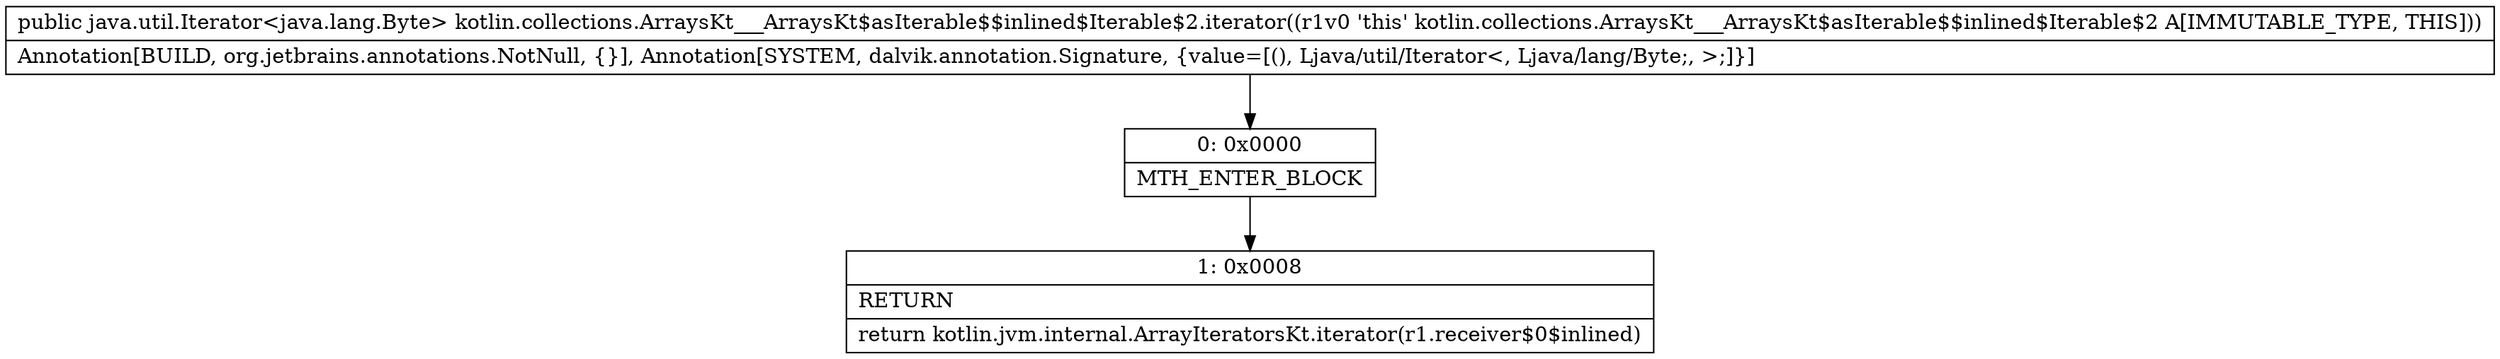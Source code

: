 digraph "CFG forkotlin.collections.ArraysKt___ArraysKt$asIterable$$inlined$Iterable$2.iterator()Ljava\/util\/Iterator;" {
Node_0 [shape=record,label="{0\:\ 0x0000|MTH_ENTER_BLOCK\l}"];
Node_1 [shape=record,label="{1\:\ 0x0008|RETURN\l|return kotlin.jvm.internal.ArrayIteratorsKt.iterator(r1.receiver$0$inlined)\l}"];
MethodNode[shape=record,label="{public java.util.Iterator\<java.lang.Byte\> kotlin.collections.ArraysKt___ArraysKt$asIterable$$inlined$Iterable$2.iterator((r1v0 'this' kotlin.collections.ArraysKt___ArraysKt$asIterable$$inlined$Iterable$2 A[IMMUTABLE_TYPE, THIS]))  | Annotation[BUILD, org.jetbrains.annotations.NotNull, \{\}], Annotation[SYSTEM, dalvik.annotation.Signature, \{value=[(), Ljava\/util\/Iterator\<, Ljava\/lang\/Byte;, \>;]\}]\l}"];
MethodNode -> Node_0;
Node_0 -> Node_1;
}


